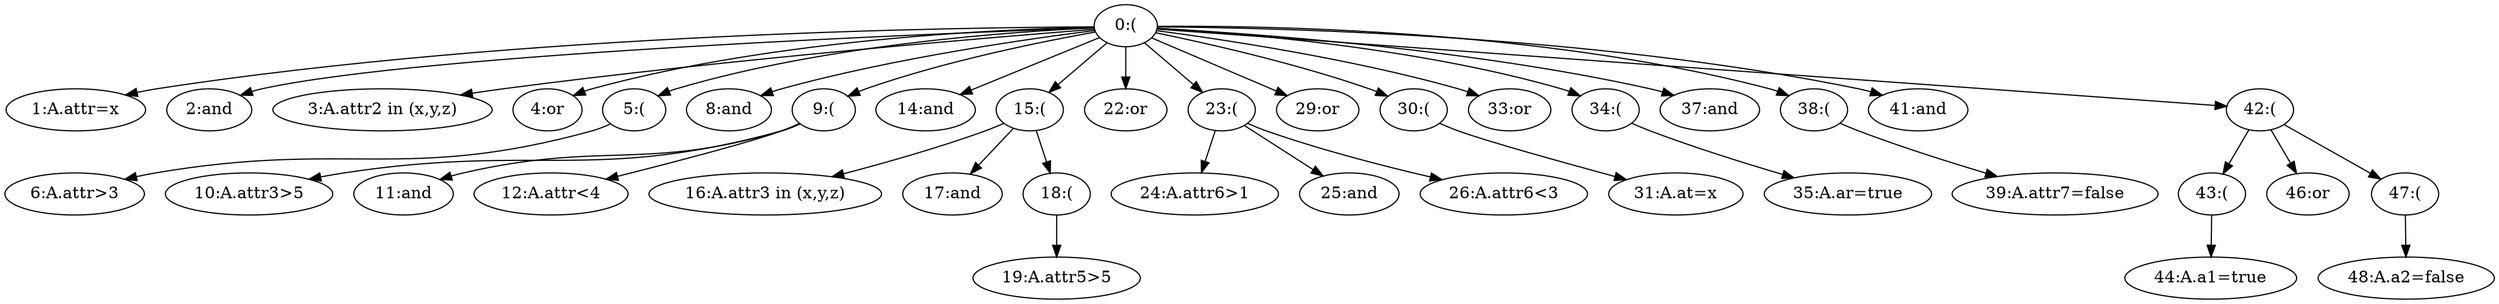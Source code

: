// Graph
digraph {
	"d64494cd-81ce-4b9a-ae24-b66b350ddbdb" [label="0:("]
	"960f11c5-c423-4e35-9156-bcae195ccda7" [label="1:A.attr=x"]
	"d64494cd-81ce-4b9a-ae24-b66b350ddbdb" -> "960f11c5-c423-4e35-9156-bcae195ccda7"
	"160fe367-8551-4312-b6ba-bc32e6d8ccd4" [label="2:and"]
	"d64494cd-81ce-4b9a-ae24-b66b350ddbdb" -> "160fe367-8551-4312-b6ba-bc32e6d8ccd4"
	"61c93814-c85e-49e2-ae8b-c8caea93d0f3" [label="3:A.attr2 in (x,y,z)"]
	"d64494cd-81ce-4b9a-ae24-b66b350ddbdb" -> "61c93814-c85e-49e2-ae8b-c8caea93d0f3"
	"006ecfdf-87ba-4a49-a962-ea97a345a004" [label="4:or"]
	"d64494cd-81ce-4b9a-ae24-b66b350ddbdb" -> "006ecfdf-87ba-4a49-a962-ea97a345a004"
	"c80c2ff6-800a-4571-9864-183bd0dceaba" [label="5:("]
	"d64494cd-81ce-4b9a-ae24-b66b350ddbdb" -> "c80c2ff6-800a-4571-9864-183bd0dceaba"
	"762880a5-eed0-468a-8b2b-52bcbb7b6175" [label="6:A.attr>3"]
	"c80c2ff6-800a-4571-9864-183bd0dceaba" -> "762880a5-eed0-468a-8b2b-52bcbb7b6175"
	"6daa605e-c146-486d-9652-e539d5581678" [label="8:and"]
	"d64494cd-81ce-4b9a-ae24-b66b350ddbdb" -> "6daa605e-c146-486d-9652-e539d5581678"
	"526f3b18-adb5-447f-95a8-97538a4f3891" [label="9:("]
	"d64494cd-81ce-4b9a-ae24-b66b350ddbdb" -> "526f3b18-adb5-447f-95a8-97538a4f3891"
	"21eae983-4aa9-450d-b6f3-4eb571b9c5f8" [label="10:A.attr3>5"]
	"526f3b18-adb5-447f-95a8-97538a4f3891" -> "21eae983-4aa9-450d-b6f3-4eb571b9c5f8"
	"6f88245f-bab1-4330-b807-c10925fd3ac3" [label="11:and"]
	"526f3b18-adb5-447f-95a8-97538a4f3891" -> "6f88245f-bab1-4330-b807-c10925fd3ac3"
	"6ad7d273-88be-42c6-8b3b-a2161c5fc231" [label="12:A.attr<4"]
	"526f3b18-adb5-447f-95a8-97538a4f3891" -> "6ad7d273-88be-42c6-8b3b-a2161c5fc231"
	"4887b8b2-4ecd-4a0c-aeb6-3ea395cfcefd" [label="14:and"]
	"d64494cd-81ce-4b9a-ae24-b66b350ddbdb" -> "4887b8b2-4ecd-4a0c-aeb6-3ea395cfcefd"
	"040f412e-f02a-4447-a296-14d4d26ee6c2" [label="15:("]
	"d64494cd-81ce-4b9a-ae24-b66b350ddbdb" -> "040f412e-f02a-4447-a296-14d4d26ee6c2"
	"d051c489-3bb3-4355-bb87-086b8e77c44e" [label="16:A.attr3 in (x,y,z)"]
	"040f412e-f02a-4447-a296-14d4d26ee6c2" -> "d051c489-3bb3-4355-bb87-086b8e77c44e"
	"35b750af-1096-4d8a-a6b2-77aa5b9469f4" [label="17:and"]
	"040f412e-f02a-4447-a296-14d4d26ee6c2" -> "35b750af-1096-4d8a-a6b2-77aa5b9469f4"
	"52aedc68-c2b3-47c9-b2b6-a436dee4588a" [label="18:("]
	"040f412e-f02a-4447-a296-14d4d26ee6c2" -> "52aedc68-c2b3-47c9-b2b6-a436dee4588a"
	"a802da72-cb8e-4915-b53a-0eb0aa762f95" [label="19:A.attr5>5"]
	"52aedc68-c2b3-47c9-b2b6-a436dee4588a" -> "a802da72-cb8e-4915-b53a-0eb0aa762f95"
	"97be90af-07a4-4206-8bc7-d44893914443" [label="22:or"]
	"d64494cd-81ce-4b9a-ae24-b66b350ddbdb" -> "97be90af-07a4-4206-8bc7-d44893914443"
	"b64424a6-85fe-46ca-b15e-844235859876" [label="23:("]
	"d64494cd-81ce-4b9a-ae24-b66b350ddbdb" -> "b64424a6-85fe-46ca-b15e-844235859876"
	"2b3e7db4-127c-403b-8280-fe95e55d708f" [label="24:A.attr6>1"]
	"b64424a6-85fe-46ca-b15e-844235859876" -> "2b3e7db4-127c-403b-8280-fe95e55d708f"
	"bfe94735-a3f5-4cdc-ad4c-5595ee537ecd" [label="25:and"]
	"b64424a6-85fe-46ca-b15e-844235859876" -> "bfe94735-a3f5-4cdc-ad4c-5595ee537ecd"
	"c52dd4ff-e56c-4061-9be7-59140d0df926" [label="26:A.attr6<3"]
	"b64424a6-85fe-46ca-b15e-844235859876" -> "c52dd4ff-e56c-4061-9be7-59140d0df926"
	"5703562f-3d10-4f9d-8830-c2798ec479b6" [label="29:or"]
	"d64494cd-81ce-4b9a-ae24-b66b350ddbdb" -> "5703562f-3d10-4f9d-8830-c2798ec479b6"
	"c3ff3c6b-3d00-4a2a-9272-fe1ad82bb280" [label="30:("]
	"d64494cd-81ce-4b9a-ae24-b66b350ddbdb" -> "c3ff3c6b-3d00-4a2a-9272-fe1ad82bb280"
	"9dd7037f-aac8-4dd1-b19e-b9c94c0138ab" [label="31:A.at=x"]
	"c3ff3c6b-3d00-4a2a-9272-fe1ad82bb280" -> "9dd7037f-aac8-4dd1-b19e-b9c94c0138ab"
	"822b22b6-57ad-46f2-b76c-3430e564b031" [label="33:or"]
	"d64494cd-81ce-4b9a-ae24-b66b350ddbdb" -> "822b22b6-57ad-46f2-b76c-3430e564b031"
	"5ee154ef-5a76-4404-988b-ce61c1357e4e" [label="34:("]
	"d64494cd-81ce-4b9a-ae24-b66b350ddbdb" -> "5ee154ef-5a76-4404-988b-ce61c1357e4e"
	"b69b759b-2131-4c9a-ba6d-bcaa20f1eb54" [label="35:A.ar=true"]
	"5ee154ef-5a76-4404-988b-ce61c1357e4e" -> "b69b759b-2131-4c9a-ba6d-bcaa20f1eb54"
	"cbd273f0-da6f-4a92-81d6-fcbe2b4fbbf3" [label="37:and"]
	"d64494cd-81ce-4b9a-ae24-b66b350ddbdb" -> "cbd273f0-da6f-4a92-81d6-fcbe2b4fbbf3"
	"da0ba711-3502-4760-9527-e226f358434e" [label="38:("]
	"d64494cd-81ce-4b9a-ae24-b66b350ddbdb" -> "da0ba711-3502-4760-9527-e226f358434e"
	"b57dfd2c-0cdd-471f-824f-7e24f49ba81e" [label="39:A.attr7=false"]
	"da0ba711-3502-4760-9527-e226f358434e" -> "b57dfd2c-0cdd-471f-824f-7e24f49ba81e"
	"5a3ad608-694e-4e88-8488-b09e4895f2c9" [label="41:and"]
	"d64494cd-81ce-4b9a-ae24-b66b350ddbdb" -> "5a3ad608-694e-4e88-8488-b09e4895f2c9"
	"6e89ad76-69c8-4023-a272-2b1ebfa24c62" [label="42:("]
	"d64494cd-81ce-4b9a-ae24-b66b350ddbdb" -> "6e89ad76-69c8-4023-a272-2b1ebfa24c62"
	"e7261efa-298d-4a7c-addd-9a301dac3116" [label="43:("]
	"6e89ad76-69c8-4023-a272-2b1ebfa24c62" -> "e7261efa-298d-4a7c-addd-9a301dac3116"
	"46afb375-93e7-46d4-ba97-4370c5ac3ce1" [label="44:A.a1=true"]
	"e7261efa-298d-4a7c-addd-9a301dac3116" -> "46afb375-93e7-46d4-ba97-4370c5ac3ce1"
	"3f074ffb-38fb-4695-9741-13381ba4b763" [label="46:or"]
	"6e89ad76-69c8-4023-a272-2b1ebfa24c62" -> "3f074ffb-38fb-4695-9741-13381ba4b763"
	"eda29839-4785-41e3-a5be-e9ec4df5ec00" [label="47:("]
	"6e89ad76-69c8-4023-a272-2b1ebfa24c62" -> "eda29839-4785-41e3-a5be-e9ec4df5ec00"
	"874ad409-eec5-43bb-b458-abd814e999f2" [label="48:A.a2=false"]
	"eda29839-4785-41e3-a5be-e9ec4df5ec00" -> "874ad409-eec5-43bb-b458-abd814e999f2"
}
